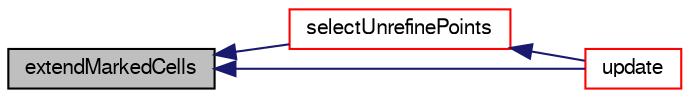 digraph "extendMarkedCells"
{
  bgcolor="transparent";
  edge [fontname="FreeSans",fontsize="10",labelfontname="FreeSans",labelfontsize="10"];
  node [fontname="FreeSans",fontsize="10",shape=record];
  rankdir="LR";
  Node4634 [label="extendMarkedCells",height=0.2,width=0.4,color="black", fillcolor="grey75", style="filled", fontcolor="black"];
  Node4634 -> Node4635 [dir="back",color="midnightblue",fontsize="10",style="solid",fontname="FreeSans"];
  Node4635 [label="selectUnrefinePoints",height=0.2,width=0.4,color="red",URL="$a21370.html#a9338b20549fb958c4e244c51a8af3561",tooltip="Select points that can be unrefined. "];
  Node4635 -> Node4640 [dir="back",color="midnightblue",fontsize="10",style="solid",fontname="FreeSans"];
  Node4640 [label="update",height=0.2,width=0.4,color="red",URL="$a21370.html#aa2aac016e2bf7b5bd2b271786c2791aa",tooltip="Update the mesh for both mesh motion and topology change. "];
  Node4634 -> Node4640 [dir="back",color="midnightblue",fontsize="10",style="solid",fontname="FreeSans"];
}

